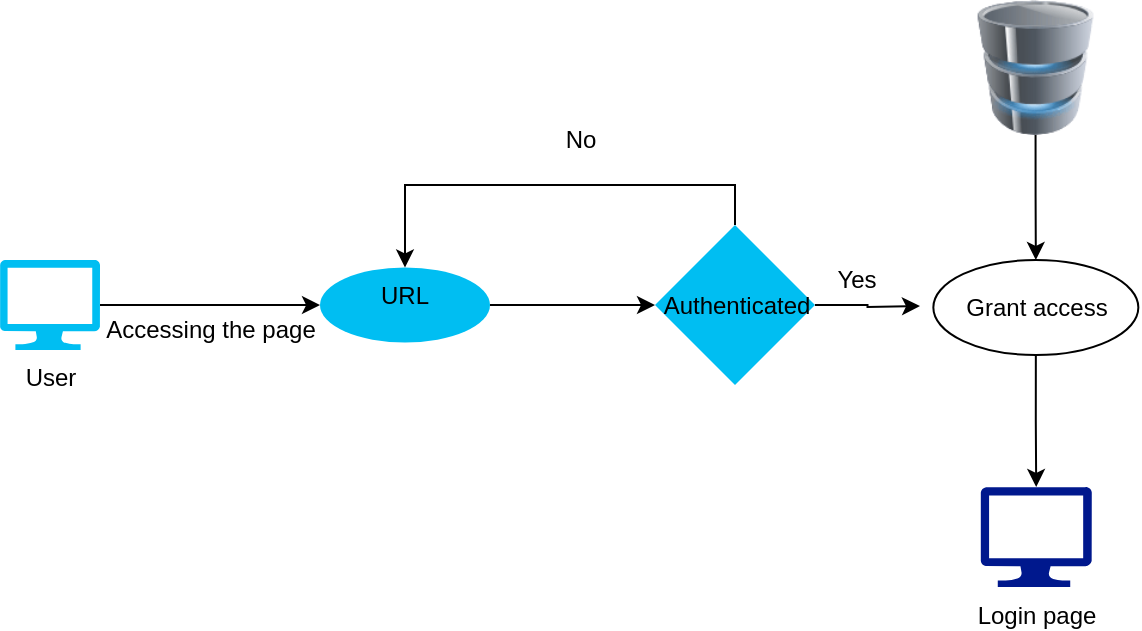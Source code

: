 <mxfile version="17.1.3" type="gitlab">
  <diagram id="WI9T0HZ2pTsCkuznbFz-" name="Page-1">
    <mxGraphModel dx="1162" dy="490" grid="1" gridSize="10" guides="1" tooltips="1" connect="1" arrows="1" fold="1" page="1" pageScale="1" pageWidth="1169" pageHeight="827" math="0" shadow="0">
      <root>
        <mxCell id="0" />
        <mxCell id="1" parent="0" />
        <mxCell id="PUmtHpek0VwcM1CzdRUG-2" value="" style="edgeStyle=orthogonalEdgeStyle;rounded=0;orthogonalLoop=1;jettySize=auto;html=1;" edge="1" parent="1" source="4Gzhii4yNG29Q_BiwtCs-1" target="PUmtHpek0VwcM1CzdRUG-1">
          <mxGeometry relative="1" as="geometry" />
        </mxCell>
        <mxCell id="4Gzhii4yNG29Q_BiwtCs-1" value="User" style="verticalLabelPosition=bottom;html=1;verticalAlign=top;align=center;strokeColor=none;fillColor=#00BEF2;shape=mxgraph.azure.computer;pointerEvents=1;" parent="1" vertex="1">
          <mxGeometry x="100" y="300" width="50" height="45" as="geometry" />
        </mxCell>
        <mxCell id="PUmtHpek0VwcM1CzdRUG-5" value="" style="edgeStyle=orthogonalEdgeStyle;rounded=0;orthogonalLoop=1;jettySize=auto;html=1;" edge="1" parent="1" source="PUmtHpek0VwcM1CzdRUG-1" target="PUmtHpek0VwcM1CzdRUG-4">
          <mxGeometry relative="1" as="geometry" />
        </mxCell>
        <mxCell id="PUmtHpek0VwcM1CzdRUG-1" value="URL" style="ellipse;whiteSpace=wrap;html=1;verticalAlign=top;fillColor=#00BEF2;strokeColor=none;" vertex="1" parent="1">
          <mxGeometry x="260" y="303.75" width="85" height="37.5" as="geometry" />
        </mxCell>
        <mxCell id="PUmtHpek0VwcM1CzdRUG-3" value="Accessing the page" style="text;html=1;align=center;verticalAlign=middle;resizable=0;points=[];autosize=1;strokeColor=none;fillColor=none;" vertex="1" parent="1">
          <mxGeometry x="145" y="325" width="120" height="20" as="geometry" />
        </mxCell>
        <mxCell id="PUmtHpek0VwcM1CzdRUG-7" style="edgeStyle=orthogonalEdgeStyle;rounded=0;orthogonalLoop=1;jettySize=auto;html=1;exitX=0.5;exitY=0;exitDx=0;exitDy=0;entryX=0.5;entryY=0;entryDx=0;entryDy=0;" edge="1" parent="1" source="PUmtHpek0VwcM1CzdRUG-4" target="PUmtHpek0VwcM1CzdRUG-1">
          <mxGeometry relative="1" as="geometry" />
        </mxCell>
        <mxCell id="PUmtHpek0VwcM1CzdRUG-9" style="edgeStyle=orthogonalEdgeStyle;rounded=0;orthogonalLoop=1;jettySize=auto;html=1;exitX=1;exitY=0.5;exitDx=0;exitDy=0;" edge="1" parent="1" source="PUmtHpek0VwcM1CzdRUG-4">
          <mxGeometry relative="1" as="geometry">
            <mxPoint x="560" y="323" as="targetPoint" />
          </mxGeometry>
        </mxCell>
        <mxCell id="PUmtHpek0VwcM1CzdRUG-4" value="" style="rhombus;whiteSpace=wrap;html=1;verticalAlign=top;fillColor=#00BEF2;strokeColor=none;" vertex="1" parent="1">
          <mxGeometry x="427.5" y="282.5" width="80" height="80" as="geometry" />
        </mxCell>
        <mxCell id="PUmtHpek0VwcM1CzdRUG-6" value="Authenticated" style="text;html=1;align=center;verticalAlign=middle;resizable=0;points=[];autosize=1;strokeColor=none;fillColor=none;" vertex="1" parent="1">
          <mxGeometry x="422.5" y="312.5" width="90" height="20" as="geometry" />
        </mxCell>
        <mxCell id="PUmtHpek0VwcM1CzdRUG-8" value="No" style="text;html=1;align=center;verticalAlign=middle;resizable=0;points=[];autosize=1;strokeColor=none;fillColor=none;" vertex="1" parent="1">
          <mxGeometry x="375" y="230" width="30" height="20" as="geometry" />
        </mxCell>
        <mxCell id="PUmtHpek0VwcM1CzdRUG-10" value="Yes" style="text;html=1;align=center;verticalAlign=middle;resizable=0;points=[];autosize=1;strokeColor=none;fillColor=none;" vertex="1" parent="1">
          <mxGeometry x="512.5" y="300" width="30" height="20" as="geometry" />
        </mxCell>
        <mxCell id="PUmtHpek0VwcM1CzdRUG-11" value="Login page" style="sketch=0;aspect=fixed;pointerEvents=1;shadow=0;dashed=0;html=1;strokeColor=none;labelPosition=center;verticalLabelPosition=bottom;verticalAlign=top;align=center;fillColor=#00188D;shape=mxgraph.azure.computer" vertex="1" parent="1">
          <mxGeometry x="590.33" y="413.5" width="55.56" height="50" as="geometry" />
        </mxCell>
        <mxCell id="PUmtHpek0VwcM1CzdRUG-16" style="edgeStyle=orthogonalEdgeStyle;rounded=0;orthogonalLoop=1;jettySize=auto;html=1;exitX=0.5;exitY=1;exitDx=0;exitDy=0;entryX=0.5;entryY=0;entryDx=0;entryDy=0;" edge="1" parent="1" source="PUmtHpek0VwcM1CzdRUG-12" target="PUmtHpek0VwcM1CzdRUG-13">
          <mxGeometry relative="1" as="geometry" />
        </mxCell>
        <mxCell id="PUmtHpek0VwcM1CzdRUG-12" value="" style="image;html=1;image=img/lib/clip_art/computers/Database_128x128.png" vertex="1" parent="1">
          <mxGeometry x="576.67" y="170" width="82.22" height="67.5" as="geometry" />
        </mxCell>
        <mxCell id="PUmtHpek0VwcM1CzdRUG-15" style="edgeStyle=orthogonalEdgeStyle;rounded=0;orthogonalLoop=1;jettySize=auto;html=1;exitX=0.5;exitY=1;exitDx=0;exitDy=0;" edge="1" parent="1" source="PUmtHpek0VwcM1CzdRUG-13" target="PUmtHpek0VwcM1CzdRUG-11">
          <mxGeometry relative="1" as="geometry" />
        </mxCell>
        <mxCell id="PUmtHpek0VwcM1CzdRUG-13" value="Grant access" style="ellipse;whiteSpace=wrap;html=1;" vertex="1" parent="1">
          <mxGeometry x="566.67" y="300" width="102.5" height="47.5" as="geometry" />
        </mxCell>
      </root>
    </mxGraphModel>
  </diagram>
</mxfile>
